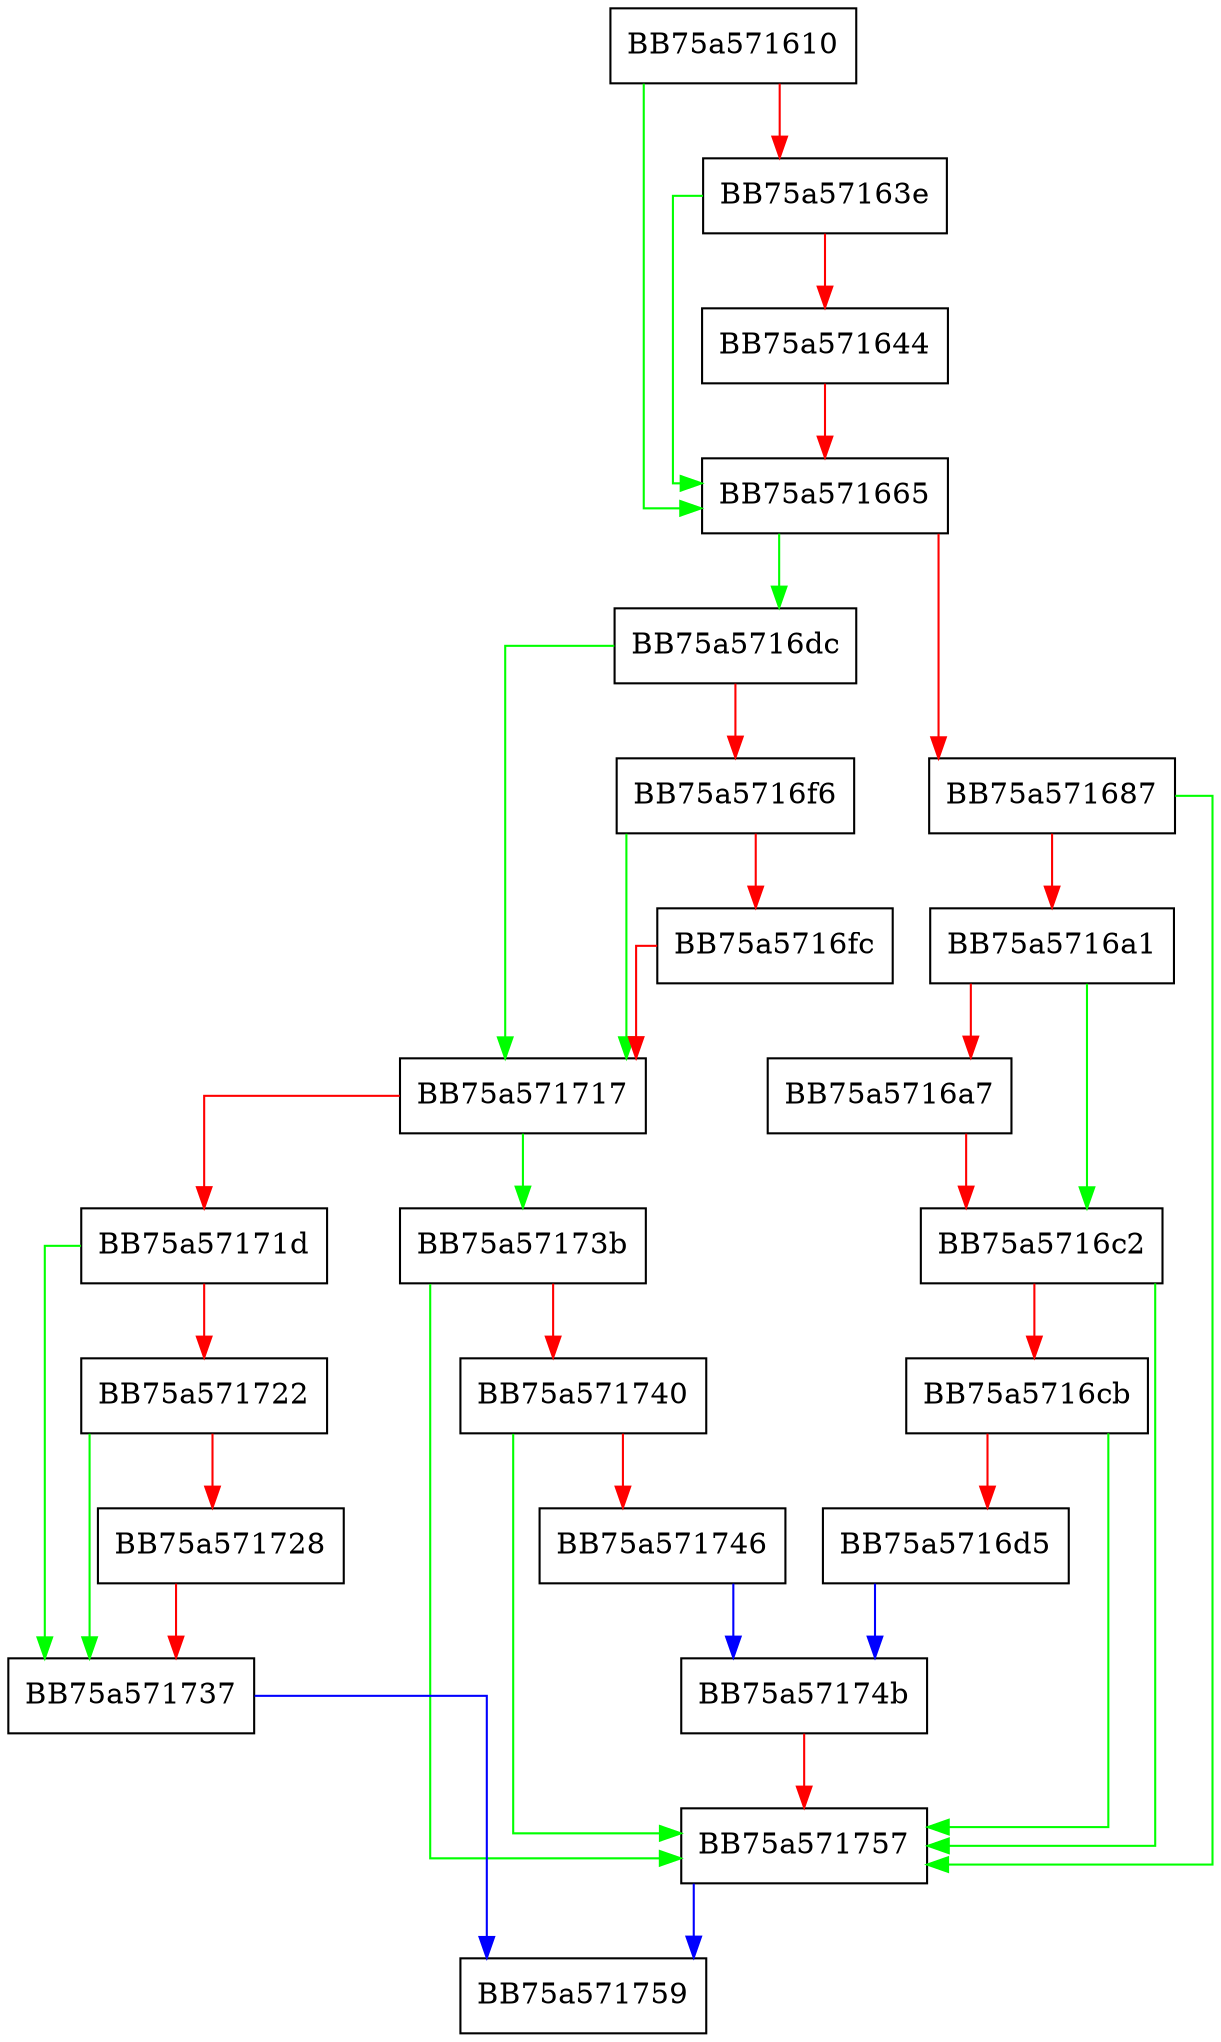 digraph UseStableSilo {
  node [shape="box"];
  graph [splines=ortho];
  BB75a571610 -> BB75a571665 [color="green"];
  BB75a571610 -> BB75a57163e [color="red"];
  BB75a57163e -> BB75a571665 [color="green"];
  BB75a57163e -> BB75a571644 [color="red"];
  BB75a571644 -> BB75a571665 [color="red"];
  BB75a571665 -> BB75a5716dc [color="green"];
  BB75a571665 -> BB75a571687 [color="red"];
  BB75a571687 -> BB75a571757 [color="green"];
  BB75a571687 -> BB75a5716a1 [color="red"];
  BB75a5716a1 -> BB75a5716c2 [color="green"];
  BB75a5716a1 -> BB75a5716a7 [color="red"];
  BB75a5716a7 -> BB75a5716c2 [color="red"];
  BB75a5716c2 -> BB75a571757 [color="green"];
  BB75a5716c2 -> BB75a5716cb [color="red"];
  BB75a5716cb -> BB75a571757 [color="green"];
  BB75a5716cb -> BB75a5716d5 [color="red"];
  BB75a5716d5 -> BB75a57174b [color="blue"];
  BB75a5716dc -> BB75a571717 [color="green"];
  BB75a5716dc -> BB75a5716f6 [color="red"];
  BB75a5716f6 -> BB75a571717 [color="green"];
  BB75a5716f6 -> BB75a5716fc [color="red"];
  BB75a5716fc -> BB75a571717 [color="red"];
  BB75a571717 -> BB75a57173b [color="green"];
  BB75a571717 -> BB75a57171d [color="red"];
  BB75a57171d -> BB75a571737 [color="green"];
  BB75a57171d -> BB75a571722 [color="red"];
  BB75a571722 -> BB75a571737 [color="green"];
  BB75a571722 -> BB75a571728 [color="red"];
  BB75a571728 -> BB75a571737 [color="red"];
  BB75a571737 -> BB75a571759 [color="blue"];
  BB75a57173b -> BB75a571757 [color="green"];
  BB75a57173b -> BB75a571740 [color="red"];
  BB75a571740 -> BB75a571757 [color="green"];
  BB75a571740 -> BB75a571746 [color="red"];
  BB75a571746 -> BB75a57174b [color="blue"];
  BB75a57174b -> BB75a571757 [color="red"];
  BB75a571757 -> BB75a571759 [color="blue"];
}